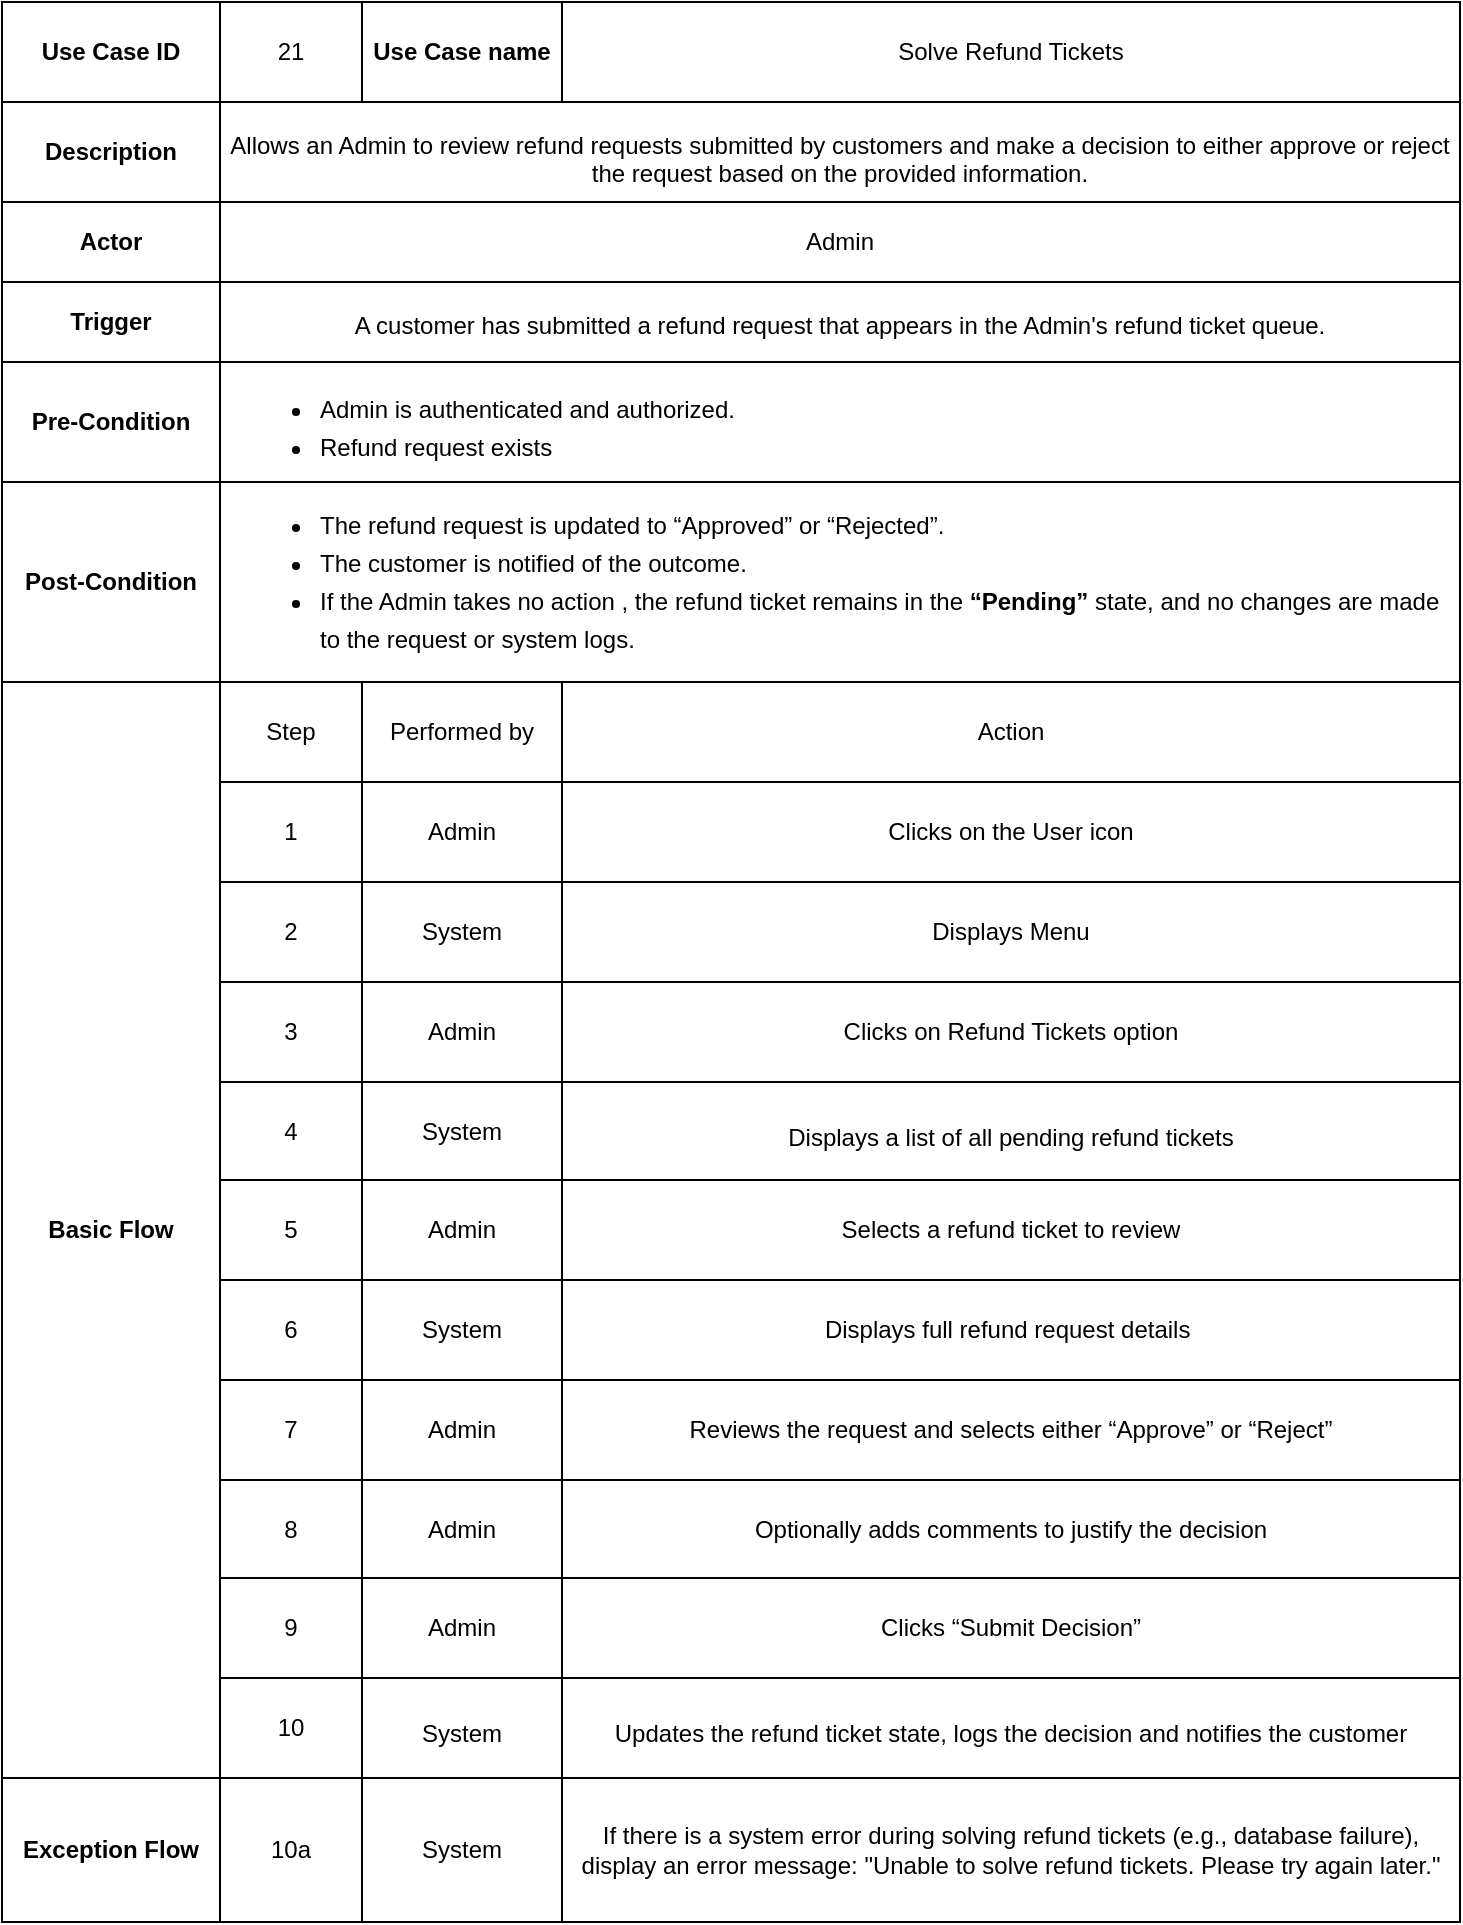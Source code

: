 <mxfile version="27.0.3">
  <diagram name="Page-1" id="dNI71mmLtJd8nYW-7yQu">
    <mxGraphModel dx="1022" dy="1988" grid="1" gridSize="10" guides="1" tooltips="1" connect="1" arrows="1" fold="1" page="1" pageScale="1" pageWidth="850" pageHeight="1100" math="0" shadow="0">
      <root>
        <mxCell id="0" />
        <mxCell id="1" parent="0" />
        <mxCell id="aWx8BJQIt_AAFOSle3Xr-22" value="" style="shape=table;startSize=0;container=1;collapsible=0;childLayout=tableLayout;" parent="1" vertex="1">
          <mxGeometry x="61" y="-60" width="729" height="960.0" as="geometry" />
        </mxCell>
        <mxCell id="aWx8BJQIt_AAFOSle3Xr-23" value="" style="shape=tableRow;horizontal=0;startSize=0;swimlaneHead=0;swimlaneBody=0;strokeColor=inherit;top=0;left=0;bottom=0;right=0;collapsible=0;dropTarget=0;fillColor=none;points=[[0,0.5],[1,0.5]];portConstraint=eastwest;" parent="aWx8BJQIt_AAFOSle3Xr-22" vertex="1">
          <mxGeometry width="729" height="50" as="geometry" />
        </mxCell>
        <mxCell id="aWx8BJQIt_AAFOSle3Xr-24" value="Use Case ID" style="shape=partialRectangle;html=1;whiteSpace=wrap;connectable=0;strokeColor=inherit;overflow=hidden;fillColor=none;top=0;left=0;bottom=0;right=0;pointerEvents=1;fontStyle=1" parent="aWx8BJQIt_AAFOSle3Xr-23" vertex="1">
          <mxGeometry width="109" height="50" as="geometry">
            <mxRectangle width="109" height="50" as="alternateBounds" />
          </mxGeometry>
        </mxCell>
        <mxCell id="aWx8BJQIt_AAFOSle3Xr-25" value="21" style="shape=partialRectangle;html=1;whiteSpace=wrap;connectable=0;strokeColor=inherit;overflow=hidden;fillColor=none;top=0;left=0;bottom=0;right=0;pointerEvents=1;" parent="aWx8BJQIt_AAFOSle3Xr-23" vertex="1">
          <mxGeometry x="109" width="71" height="50" as="geometry">
            <mxRectangle width="71" height="50" as="alternateBounds" />
          </mxGeometry>
        </mxCell>
        <mxCell id="aWx8BJQIt_AAFOSle3Xr-26" value="Use Case name" style="shape=partialRectangle;html=1;whiteSpace=wrap;connectable=0;strokeColor=inherit;overflow=hidden;fillColor=none;top=0;left=0;bottom=0;right=0;pointerEvents=1;fontStyle=1" parent="aWx8BJQIt_AAFOSle3Xr-23" vertex="1">
          <mxGeometry x="180" width="100" height="50" as="geometry">
            <mxRectangle width="100" height="50" as="alternateBounds" />
          </mxGeometry>
        </mxCell>
        <mxCell id="aWx8BJQIt_AAFOSle3Xr-27" value="Solve Refund Tickets" style="shape=partialRectangle;html=1;whiteSpace=wrap;connectable=0;strokeColor=inherit;overflow=hidden;fillColor=none;top=0;left=0;bottom=0;right=0;pointerEvents=1;" parent="aWx8BJQIt_AAFOSle3Xr-23" vertex="1">
          <mxGeometry x="280" width="449" height="50" as="geometry">
            <mxRectangle width="449" height="50" as="alternateBounds" />
          </mxGeometry>
        </mxCell>
        <mxCell id="4jwVBDrUsGqLuniRPu5o-11" style="shape=tableRow;horizontal=0;startSize=0;swimlaneHead=0;swimlaneBody=0;strokeColor=inherit;top=0;left=0;bottom=0;right=0;collapsible=0;dropTarget=0;fillColor=none;points=[[0,0.5],[1,0.5]];portConstraint=eastwest;align=left;" parent="aWx8BJQIt_AAFOSle3Xr-22" vertex="1">
          <mxGeometry y="50" width="729" height="50" as="geometry" />
        </mxCell>
        <mxCell id="4jwVBDrUsGqLuniRPu5o-12" value="Description" style="shape=partialRectangle;html=1;whiteSpace=wrap;connectable=0;strokeColor=inherit;overflow=hidden;fillColor=none;top=0;left=0;bottom=0;right=0;pointerEvents=1;fontStyle=1" parent="4jwVBDrUsGqLuniRPu5o-11" vertex="1">
          <mxGeometry width="109" height="50" as="geometry">
            <mxRectangle width="109" height="50" as="alternateBounds" />
          </mxGeometry>
        </mxCell>
        <mxCell id="4jwVBDrUsGqLuniRPu5o-13" value="&lt;div align=&quot;center&quot;&gt;&lt;p class=&quot;&quot; data-end=&quot;381&quot; data-start=&quot;222&quot;&gt;Allows an Admin to review refund requests submitted by customers and make a decision to either approve or reject the request based on the provided information.&lt;/p&gt;&lt;/div&gt;" style="shape=partialRectangle;html=1;whiteSpace=wrap;connectable=0;strokeColor=inherit;overflow=hidden;fillColor=none;top=0;left=0;bottom=0;right=0;pointerEvents=1;rowspan=1;colspan=3;align=center;spacingLeft=0;spacing=2;spacingRight=0;spacingBottom=0;spacingTop=0;" parent="4jwVBDrUsGqLuniRPu5o-11" vertex="1">
          <mxGeometry x="109" width="620" height="50" as="geometry">
            <mxRectangle width="71" height="50" as="alternateBounds" />
          </mxGeometry>
        </mxCell>
        <mxCell id="4jwVBDrUsGqLuniRPu5o-14" style="shape=partialRectangle;html=1;whiteSpace=wrap;connectable=0;strokeColor=inherit;overflow=hidden;fillColor=none;top=0;left=0;bottom=0;right=0;pointerEvents=1;" parent="4jwVBDrUsGqLuniRPu5o-11" vertex="1" visible="0">
          <mxGeometry x="180" width="100" height="50" as="geometry">
            <mxRectangle width="100" height="50" as="alternateBounds" />
          </mxGeometry>
        </mxCell>
        <mxCell id="4jwVBDrUsGqLuniRPu5o-15" style="shape=partialRectangle;html=1;whiteSpace=wrap;connectable=0;strokeColor=inherit;overflow=hidden;fillColor=none;top=0;left=0;bottom=0;right=0;pointerEvents=1;" parent="4jwVBDrUsGqLuniRPu5o-11" vertex="1" visible="0">
          <mxGeometry x="280" width="449" height="50" as="geometry">
            <mxRectangle width="449" height="50" as="alternateBounds" />
          </mxGeometry>
        </mxCell>
        <mxCell id="aWx8BJQIt_AAFOSle3Xr-28" value="" style="shape=tableRow;horizontal=0;startSize=0;swimlaneHead=0;swimlaneBody=0;strokeColor=inherit;top=0;left=0;bottom=0;right=0;collapsible=0;dropTarget=0;fillColor=none;points=[[0,0.5],[1,0.5]];portConstraint=eastwest;" parent="aWx8BJQIt_AAFOSle3Xr-22" vertex="1">
          <mxGeometry y="100" width="729" height="40" as="geometry" />
        </mxCell>
        <mxCell id="aWx8BJQIt_AAFOSle3Xr-29" value="Actor" style="shape=partialRectangle;html=1;whiteSpace=wrap;connectable=0;strokeColor=inherit;overflow=hidden;fillColor=none;top=0;left=0;bottom=0;right=0;pointerEvents=1;fontStyle=1" parent="aWx8BJQIt_AAFOSle3Xr-28" vertex="1">
          <mxGeometry width="109" height="40" as="geometry">
            <mxRectangle width="109" height="40" as="alternateBounds" />
          </mxGeometry>
        </mxCell>
        <mxCell id="aWx8BJQIt_AAFOSle3Xr-30" value="&lt;div align=&quot;center&quot;&gt;Admin&lt;/div&gt;" style="shape=partialRectangle;html=1;whiteSpace=wrap;connectable=0;strokeColor=inherit;overflow=hidden;fillColor=none;top=0;left=0;bottom=0;right=0;pointerEvents=1;rowspan=1;colspan=3;align=center;spacingLeft=0;spacing=2;spacingRight=0;spacingBottom=0;spacingTop=0;" parent="aWx8BJQIt_AAFOSle3Xr-28" vertex="1">
          <mxGeometry x="109" width="620" height="40" as="geometry">
            <mxRectangle width="71" height="40" as="alternateBounds" />
          </mxGeometry>
        </mxCell>
        <mxCell id="aWx8BJQIt_AAFOSle3Xr-31" value="" style="shape=partialRectangle;html=1;whiteSpace=wrap;connectable=0;strokeColor=inherit;overflow=hidden;fillColor=none;top=0;left=0;bottom=0;right=0;pointerEvents=1;" parent="aWx8BJQIt_AAFOSle3Xr-28" vertex="1" visible="0">
          <mxGeometry x="180" width="100" height="40" as="geometry">
            <mxRectangle width="100" height="40" as="alternateBounds" />
          </mxGeometry>
        </mxCell>
        <mxCell id="aWx8BJQIt_AAFOSle3Xr-32" value="" style="shape=partialRectangle;html=1;whiteSpace=wrap;connectable=0;strokeColor=inherit;overflow=hidden;fillColor=none;top=0;left=0;bottom=0;right=0;pointerEvents=1;" parent="aWx8BJQIt_AAFOSle3Xr-28" vertex="1" visible="0">
          <mxGeometry x="280" width="449" height="40" as="geometry">
            <mxRectangle width="449" height="40" as="alternateBounds" />
          </mxGeometry>
        </mxCell>
        <mxCell id="4jwVBDrUsGqLuniRPu5o-21" style="shape=tableRow;horizontal=0;startSize=0;swimlaneHead=0;swimlaneBody=0;strokeColor=inherit;top=0;left=0;bottom=0;right=0;collapsible=0;dropTarget=0;fillColor=none;points=[[0,0.5],[1,0.5]];portConstraint=eastwest;" parent="aWx8BJQIt_AAFOSle3Xr-22" vertex="1">
          <mxGeometry y="140" width="729" height="40" as="geometry" />
        </mxCell>
        <mxCell id="4jwVBDrUsGqLuniRPu5o-22" value="Trigger" style="shape=partialRectangle;html=1;whiteSpace=wrap;connectable=0;strokeColor=inherit;overflow=hidden;fillColor=none;top=0;left=0;bottom=0;right=0;pointerEvents=1;fontStyle=1" parent="4jwVBDrUsGqLuniRPu5o-21" vertex="1">
          <mxGeometry width="109" height="40" as="geometry">
            <mxRectangle width="109" height="40" as="alternateBounds" />
          </mxGeometry>
        </mxCell>
        <mxCell id="4jwVBDrUsGqLuniRPu5o-23" value="&lt;div align=&quot;center&quot;&gt;&lt;p class=&quot;&quot; data-end=&quot;528&quot; data-start=&quot;438&quot;&gt;A customer has submitted a refund request that appears in the Admin&#39;s refund ticket queue.&lt;/p&gt;&lt;/div&gt;" style="shape=partialRectangle;html=1;whiteSpace=wrap;connectable=0;strokeColor=inherit;overflow=hidden;fillColor=none;top=0;left=0;bottom=0;right=0;pointerEvents=1;rowspan=1;colspan=3;align=center;spacingLeft=0;spacing=2;spacingRight=0;spacingBottom=0;spacingTop=0;" parent="4jwVBDrUsGqLuniRPu5o-21" vertex="1">
          <mxGeometry x="109" width="620" height="40" as="geometry">
            <mxRectangle width="71" height="40" as="alternateBounds" />
          </mxGeometry>
        </mxCell>
        <mxCell id="4jwVBDrUsGqLuniRPu5o-24" style="shape=partialRectangle;html=1;whiteSpace=wrap;connectable=0;strokeColor=inherit;overflow=hidden;fillColor=none;top=0;left=0;bottom=0;right=0;pointerEvents=1;" parent="4jwVBDrUsGqLuniRPu5o-21" vertex="1" visible="0">
          <mxGeometry x="180" width="100" height="40" as="geometry">
            <mxRectangle width="100" height="40" as="alternateBounds" />
          </mxGeometry>
        </mxCell>
        <mxCell id="4jwVBDrUsGqLuniRPu5o-25" style="shape=partialRectangle;html=1;whiteSpace=wrap;connectable=0;strokeColor=inherit;overflow=hidden;fillColor=none;top=0;left=0;bottom=0;right=0;pointerEvents=1;" parent="4jwVBDrUsGqLuniRPu5o-21" vertex="1" visible="0">
          <mxGeometry x="280" width="449" height="40" as="geometry">
            <mxRectangle width="449" height="40" as="alternateBounds" />
          </mxGeometry>
        </mxCell>
        <mxCell id="aWx8BJQIt_AAFOSle3Xr-33" value="" style="shape=tableRow;horizontal=0;startSize=0;swimlaneHead=0;swimlaneBody=0;strokeColor=inherit;top=0;left=0;bottom=0;right=0;collapsible=0;dropTarget=0;fillColor=none;points=[[0,0.5],[1,0.5]];portConstraint=eastwest;align=left;" parent="aWx8BJQIt_AAFOSle3Xr-22" vertex="1">
          <mxGeometry y="180" width="729" height="60" as="geometry" />
        </mxCell>
        <mxCell id="aWx8BJQIt_AAFOSle3Xr-34" value="Pre-Condition" style="shape=partialRectangle;html=1;whiteSpace=wrap;connectable=0;strokeColor=inherit;overflow=hidden;fillColor=none;top=0;left=0;bottom=0;right=0;pointerEvents=1;fontStyle=1" parent="aWx8BJQIt_AAFOSle3Xr-33" vertex="1">
          <mxGeometry width="109" height="60" as="geometry">
            <mxRectangle width="109" height="60" as="alternateBounds" />
          </mxGeometry>
        </mxCell>
        <mxCell id="aWx8BJQIt_AAFOSle3Xr-35" value="&lt;ul style=&quot;line-height: 160%; padding-left: 48px;&quot;&gt;&lt;li&gt;&lt;span style=&quot;background-color: transparent; color: light-dark(rgb(0, 0, 0), rgb(255, 255, 255));&quot;&gt;Admin is authenticated and authorized.&amp;nbsp;&lt;/span&gt;&lt;/li&gt;&lt;li&gt;Refund request exists&lt;/li&gt;&lt;/ul&gt;" style="shape=partialRectangle;html=1;whiteSpace=wrap;connectable=0;strokeColor=inherit;overflow=hidden;fillColor=none;top=0;left=0;bottom=0;right=0;pointerEvents=1;rowspan=1;colspan=3;align=left;spacingLeft=0;spacing=2;spacingRight=0;spacingBottom=0;spacingTop=0;" parent="aWx8BJQIt_AAFOSle3Xr-33" vertex="1">
          <mxGeometry x="109" width="620" height="60" as="geometry">
            <mxRectangle width="71" height="60" as="alternateBounds" />
          </mxGeometry>
        </mxCell>
        <mxCell id="aWx8BJQIt_AAFOSle3Xr-36" value="" style="shape=partialRectangle;html=1;whiteSpace=wrap;connectable=0;strokeColor=inherit;overflow=hidden;fillColor=none;top=0;left=0;bottom=0;right=0;pointerEvents=1;" parent="aWx8BJQIt_AAFOSle3Xr-33" vertex="1" visible="0">
          <mxGeometry x="180" width="100" height="60" as="geometry">
            <mxRectangle width="100" height="60" as="alternateBounds" />
          </mxGeometry>
        </mxCell>
        <mxCell id="aWx8BJQIt_AAFOSle3Xr-37" value="" style="shape=partialRectangle;html=1;whiteSpace=wrap;connectable=0;strokeColor=inherit;overflow=hidden;fillColor=none;top=0;left=0;bottom=0;right=0;pointerEvents=1;" parent="aWx8BJQIt_AAFOSle3Xr-33" vertex="1" visible="0">
          <mxGeometry x="280" width="449" height="60" as="geometry">
            <mxRectangle width="449" height="60" as="alternateBounds" />
          </mxGeometry>
        </mxCell>
        <mxCell id="4jwVBDrUsGqLuniRPu5o-16" style="shape=tableRow;horizontal=0;startSize=0;swimlaneHead=0;swimlaneBody=0;strokeColor=inherit;top=0;left=0;bottom=0;right=0;collapsible=0;dropTarget=0;fillColor=none;points=[[0,0.5],[1,0.5]];portConstraint=eastwest;" parent="aWx8BJQIt_AAFOSle3Xr-22" vertex="1">
          <mxGeometry y="240" width="729" height="100" as="geometry" />
        </mxCell>
        <mxCell id="4jwVBDrUsGqLuniRPu5o-17" value="&lt;div&gt;Post-Condition&lt;/div&gt;" style="shape=partialRectangle;html=1;whiteSpace=wrap;connectable=0;strokeColor=inherit;overflow=hidden;fillColor=none;top=0;left=0;bottom=0;right=0;pointerEvents=1;fontStyle=1" parent="4jwVBDrUsGqLuniRPu5o-16" vertex="1">
          <mxGeometry width="109" height="100" as="geometry">
            <mxRectangle width="109" height="100" as="alternateBounds" />
          </mxGeometry>
        </mxCell>
        <mxCell id="4jwVBDrUsGqLuniRPu5o-18" value="&lt;div style=&quot;line-height: 160%;&quot;&gt;&lt;ul&gt;&lt;li&gt;&lt;span style=&quot;background-color: transparent; color: light-dark(rgb(0, 0, 0), rgb(255, 255, 255)); text-align: -webkit-center;&quot;&gt;The refund request is updated to “Approved” or “Rejected”.&lt;/span&gt;&lt;/li&gt;&lt;li&gt;The customer is notified of the outcome.&lt;/li&gt;&lt;li&gt;If the Admin takes no action , the refund ticket remains in the &lt;strong data-end=&quot;434&quot; data-start=&quot;421&quot;&gt;“Pending”&lt;/strong&gt; state, and no changes are made to the request or system logs.&lt;/li&gt;&lt;/ul&gt;&lt;/div&gt;" style="shape=partialRectangle;html=1;whiteSpace=wrap;connectable=0;strokeColor=inherit;overflow=hidden;fillColor=none;top=0;left=0;bottom=0;right=0;pointerEvents=1;rowspan=1;colspan=3;align=left;spacingLeft=10;spacing=0;" parent="4jwVBDrUsGqLuniRPu5o-16" vertex="1">
          <mxGeometry x="109" width="620" height="100" as="geometry">
            <mxRectangle width="71" height="100" as="alternateBounds" />
          </mxGeometry>
        </mxCell>
        <mxCell id="4jwVBDrUsGqLuniRPu5o-19" style="shape=partialRectangle;html=1;whiteSpace=wrap;connectable=0;strokeColor=inherit;overflow=hidden;fillColor=none;top=0;left=0;bottom=0;right=0;pointerEvents=1;" parent="4jwVBDrUsGqLuniRPu5o-16" vertex="1" visible="0">
          <mxGeometry x="180" width="100" height="100" as="geometry">
            <mxRectangle width="100" height="100" as="alternateBounds" />
          </mxGeometry>
        </mxCell>
        <mxCell id="4jwVBDrUsGqLuniRPu5o-20" style="shape=partialRectangle;html=1;whiteSpace=wrap;connectable=0;strokeColor=inherit;overflow=hidden;fillColor=none;top=0;left=0;bottom=0;right=0;pointerEvents=1;" parent="4jwVBDrUsGqLuniRPu5o-16" vertex="1" visible="0">
          <mxGeometry x="280" width="449" height="100" as="geometry">
            <mxRectangle width="449" height="100" as="alternateBounds" />
          </mxGeometry>
        </mxCell>
        <mxCell id="aWx8BJQIt_AAFOSle3Xr-38" value="" style="shape=tableRow;horizontal=0;startSize=0;swimlaneHead=0;swimlaneBody=0;strokeColor=inherit;top=0;left=0;bottom=0;right=0;collapsible=0;dropTarget=0;fillColor=none;points=[[0,0.5],[1,0.5]];portConstraint=eastwest;" parent="aWx8BJQIt_AAFOSle3Xr-22" vertex="1">
          <mxGeometry y="340" width="729" height="50" as="geometry" />
        </mxCell>
        <mxCell id="aWx8BJQIt_AAFOSle3Xr-39" value="Basic Flow" style="shape=partialRectangle;html=1;whiteSpace=wrap;connectable=0;strokeColor=inherit;overflow=hidden;fillColor=none;top=0;left=0;bottom=0;right=0;pointerEvents=1;fontStyle=1;rowspan=11;colspan=1;" parent="aWx8BJQIt_AAFOSle3Xr-38" vertex="1">
          <mxGeometry width="109" height="548" as="geometry">
            <mxRectangle width="109" height="50" as="alternateBounds" />
          </mxGeometry>
        </mxCell>
        <mxCell id="aWx8BJQIt_AAFOSle3Xr-40" value="Step" style="shape=partialRectangle;html=1;whiteSpace=wrap;connectable=0;strokeColor=inherit;overflow=hidden;fillColor=none;top=0;left=0;bottom=0;right=0;pointerEvents=1;" parent="aWx8BJQIt_AAFOSle3Xr-38" vertex="1">
          <mxGeometry x="109" width="71" height="50" as="geometry">
            <mxRectangle width="71" height="50" as="alternateBounds" />
          </mxGeometry>
        </mxCell>
        <mxCell id="aWx8BJQIt_AAFOSle3Xr-41" value="Performed by" style="shape=partialRectangle;html=1;whiteSpace=wrap;connectable=0;strokeColor=inherit;overflow=hidden;fillColor=none;top=0;left=0;bottom=0;right=0;pointerEvents=1;" parent="aWx8BJQIt_AAFOSle3Xr-38" vertex="1">
          <mxGeometry x="180" width="100" height="50" as="geometry">
            <mxRectangle width="100" height="50" as="alternateBounds" />
          </mxGeometry>
        </mxCell>
        <mxCell id="aWx8BJQIt_AAFOSle3Xr-42" value="Action" style="shape=partialRectangle;html=1;whiteSpace=wrap;connectable=0;strokeColor=inherit;overflow=hidden;fillColor=none;top=0;left=0;bottom=0;right=0;pointerEvents=1;" parent="aWx8BJQIt_AAFOSle3Xr-38" vertex="1">
          <mxGeometry x="280" width="449" height="50" as="geometry">
            <mxRectangle width="449" height="50" as="alternateBounds" />
          </mxGeometry>
        </mxCell>
        <mxCell id="CpZ0Oc0Wht4IxCaBi4kr-1" style="shape=tableRow;horizontal=0;startSize=0;swimlaneHead=0;swimlaneBody=0;strokeColor=inherit;top=0;left=0;bottom=0;right=0;collapsible=0;dropTarget=0;fillColor=none;points=[[0,0.5],[1,0.5]];portConstraint=eastwest;" vertex="1" parent="aWx8BJQIt_AAFOSle3Xr-22">
          <mxGeometry y="390" width="729" height="50" as="geometry" />
        </mxCell>
        <mxCell id="CpZ0Oc0Wht4IxCaBi4kr-2" style="shape=partialRectangle;html=1;whiteSpace=wrap;connectable=0;strokeColor=inherit;overflow=hidden;fillColor=none;top=0;left=0;bottom=0;right=0;pointerEvents=1;fontStyle=1" vertex="1" visible="0" parent="CpZ0Oc0Wht4IxCaBi4kr-1">
          <mxGeometry width="109" height="50" as="geometry">
            <mxRectangle width="109" height="50" as="alternateBounds" />
          </mxGeometry>
        </mxCell>
        <mxCell id="CpZ0Oc0Wht4IxCaBi4kr-3" value="1" style="shape=partialRectangle;html=1;whiteSpace=wrap;connectable=0;strokeColor=inherit;overflow=hidden;fillColor=none;top=0;left=0;bottom=0;right=0;pointerEvents=1;" vertex="1" parent="CpZ0Oc0Wht4IxCaBi4kr-1">
          <mxGeometry x="109" width="71" height="50" as="geometry">
            <mxRectangle width="71" height="50" as="alternateBounds" />
          </mxGeometry>
        </mxCell>
        <mxCell id="CpZ0Oc0Wht4IxCaBi4kr-4" value="Admin" style="shape=partialRectangle;html=1;whiteSpace=wrap;connectable=0;strokeColor=inherit;overflow=hidden;fillColor=none;top=0;left=0;bottom=0;right=0;pointerEvents=1;" vertex="1" parent="CpZ0Oc0Wht4IxCaBi4kr-1">
          <mxGeometry x="180" width="100" height="50" as="geometry">
            <mxRectangle width="100" height="50" as="alternateBounds" />
          </mxGeometry>
        </mxCell>
        <mxCell id="CpZ0Oc0Wht4IxCaBi4kr-5" value="Clicks on the User icon" style="shape=partialRectangle;html=1;whiteSpace=wrap;connectable=0;strokeColor=inherit;overflow=hidden;fillColor=none;top=0;left=0;bottom=0;right=0;pointerEvents=1;" vertex="1" parent="CpZ0Oc0Wht4IxCaBi4kr-1">
          <mxGeometry x="280" width="449" height="50" as="geometry">
            <mxRectangle width="449" height="50" as="alternateBounds" />
          </mxGeometry>
        </mxCell>
        <mxCell id="CpZ0Oc0Wht4IxCaBi4kr-6" style="shape=tableRow;horizontal=0;startSize=0;swimlaneHead=0;swimlaneBody=0;strokeColor=inherit;top=0;left=0;bottom=0;right=0;collapsible=0;dropTarget=0;fillColor=none;points=[[0,0.5],[1,0.5]];portConstraint=eastwest;" vertex="1" parent="aWx8BJQIt_AAFOSle3Xr-22">
          <mxGeometry y="440" width="729" height="50" as="geometry" />
        </mxCell>
        <mxCell id="CpZ0Oc0Wht4IxCaBi4kr-7" style="shape=partialRectangle;html=1;whiteSpace=wrap;connectable=0;strokeColor=inherit;overflow=hidden;fillColor=none;top=0;left=0;bottom=0;right=0;pointerEvents=1;fontStyle=1" vertex="1" visible="0" parent="CpZ0Oc0Wht4IxCaBi4kr-6">
          <mxGeometry width="109" height="50" as="geometry">
            <mxRectangle width="109" height="50" as="alternateBounds" />
          </mxGeometry>
        </mxCell>
        <mxCell id="CpZ0Oc0Wht4IxCaBi4kr-8" value="2" style="shape=partialRectangle;html=1;whiteSpace=wrap;connectable=0;strokeColor=inherit;overflow=hidden;fillColor=none;top=0;left=0;bottom=0;right=0;pointerEvents=1;" vertex="1" parent="CpZ0Oc0Wht4IxCaBi4kr-6">
          <mxGeometry x="109" width="71" height="50" as="geometry">
            <mxRectangle width="71" height="50" as="alternateBounds" />
          </mxGeometry>
        </mxCell>
        <mxCell id="CpZ0Oc0Wht4IxCaBi4kr-9" value="System" style="shape=partialRectangle;html=1;whiteSpace=wrap;connectable=0;strokeColor=inherit;overflow=hidden;fillColor=none;top=0;left=0;bottom=0;right=0;pointerEvents=1;" vertex="1" parent="CpZ0Oc0Wht4IxCaBi4kr-6">
          <mxGeometry x="180" width="100" height="50" as="geometry">
            <mxRectangle width="100" height="50" as="alternateBounds" />
          </mxGeometry>
        </mxCell>
        <mxCell id="CpZ0Oc0Wht4IxCaBi4kr-10" value="Displays Menu" style="shape=partialRectangle;html=1;whiteSpace=wrap;connectable=0;strokeColor=inherit;overflow=hidden;fillColor=none;top=0;left=0;bottom=0;right=0;pointerEvents=1;" vertex="1" parent="CpZ0Oc0Wht4IxCaBi4kr-6">
          <mxGeometry x="280" width="449" height="50" as="geometry">
            <mxRectangle width="449" height="50" as="alternateBounds" />
          </mxGeometry>
        </mxCell>
        <mxCell id="CpZ0Oc0Wht4IxCaBi4kr-11" style="shape=tableRow;horizontal=0;startSize=0;swimlaneHead=0;swimlaneBody=0;strokeColor=inherit;top=0;left=0;bottom=0;right=0;collapsible=0;dropTarget=0;fillColor=none;points=[[0,0.5],[1,0.5]];portConstraint=eastwest;" vertex="1" parent="aWx8BJQIt_AAFOSle3Xr-22">
          <mxGeometry y="490" width="729" height="50" as="geometry" />
        </mxCell>
        <mxCell id="CpZ0Oc0Wht4IxCaBi4kr-12" style="shape=partialRectangle;html=1;whiteSpace=wrap;connectable=0;strokeColor=inherit;overflow=hidden;fillColor=none;top=0;left=0;bottom=0;right=0;pointerEvents=1;fontStyle=1" vertex="1" visible="0" parent="CpZ0Oc0Wht4IxCaBi4kr-11">
          <mxGeometry width="109" height="50" as="geometry">
            <mxRectangle width="109" height="50" as="alternateBounds" />
          </mxGeometry>
        </mxCell>
        <mxCell id="CpZ0Oc0Wht4IxCaBi4kr-13" value="3" style="shape=partialRectangle;html=1;whiteSpace=wrap;connectable=0;strokeColor=inherit;overflow=hidden;fillColor=none;top=0;left=0;bottom=0;right=0;pointerEvents=1;" vertex="1" parent="CpZ0Oc0Wht4IxCaBi4kr-11">
          <mxGeometry x="109" width="71" height="50" as="geometry">
            <mxRectangle width="71" height="50" as="alternateBounds" />
          </mxGeometry>
        </mxCell>
        <mxCell id="CpZ0Oc0Wht4IxCaBi4kr-14" value="Admin" style="shape=partialRectangle;html=1;whiteSpace=wrap;connectable=0;strokeColor=inherit;overflow=hidden;fillColor=none;top=0;left=0;bottom=0;right=0;pointerEvents=1;" vertex="1" parent="CpZ0Oc0Wht4IxCaBi4kr-11">
          <mxGeometry x="180" width="100" height="50" as="geometry">
            <mxRectangle width="100" height="50" as="alternateBounds" />
          </mxGeometry>
        </mxCell>
        <mxCell id="CpZ0Oc0Wht4IxCaBi4kr-15" value="Clicks on Refund Tickets option" style="shape=partialRectangle;html=1;whiteSpace=wrap;connectable=0;strokeColor=inherit;overflow=hidden;fillColor=none;top=0;left=0;bottom=0;right=0;pointerEvents=1;" vertex="1" parent="CpZ0Oc0Wht4IxCaBi4kr-11">
          <mxGeometry x="280" width="449" height="50" as="geometry">
            <mxRectangle width="449" height="50" as="alternateBounds" />
          </mxGeometry>
        </mxCell>
        <mxCell id="kYbE4cGgd1ohiSHMzVVs-16" style="shape=tableRow;horizontal=0;startSize=0;swimlaneHead=0;swimlaneBody=0;strokeColor=inherit;top=0;left=0;bottom=0;right=0;collapsible=0;dropTarget=0;fillColor=none;points=[[0,0.5],[1,0.5]];portConstraint=eastwest;" parent="aWx8BJQIt_AAFOSle3Xr-22" vertex="1">
          <mxGeometry y="540" width="729" height="49" as="geometry" />
        </mxCell>
        <mxCell id="kYbE4cGgd1ohiSHMzVVs-17" style="shape=partialRectangle;html=1;whiteSpace=wrap;connectable=0;strokeColor=inherit;overflow=hidden;fillColor=none;top=0;left=0;bottom=0;right=0;pointerEvents=1;fontStyle=1" parent="kYbE4cGgd1ohiSHMzVVs-16" vertex="1" visible="0">
          <mxGeometry width="109" height="49" as="geometry">
            <mxRectangle width="109" height="49" as="alternateBounds" />
          </mxGeometry>
        </mxCell>
        <mxCell id="kYbE4cGgd1ohiSHMzVVs-18" value="4" style="shape=partialRectangle;html=1;whiteSpace=wrap;connectable=0;strokeColor=inherit;overflow=hidden;fillColor=none;top=0;left=0;bottom=0;right=0;pointerEvents=1;" parent="kYbE4cGgd1ohiSHMzVVs-16" vertex="1">
          <mxGeometry x="109" width="71" height="49" as="geometry">
            <mxRectangle width="71" height="49" as="alternateBounds" />
          </mxGeometry>
        </mxCell>
        <mxCell id="kYbE4cGgd1ohiSHMzVVs-19" value="System" style="shape=partialRectangle;html=1;whiteSpace=wrap;connectable=0;strokeColor=inherit;overflow=hidden;fillColor=none;top=0;left=0;bottom=0;right=0;pointerEvents=1;" parent="kYbE4cGgd1ohiSHMzVVs-16" vertex="1">
          <mxGeometry x="180" width="100" height="49" as="geometry">
            <mxRectangle width="100" height="49" as="alternateBounds" />
          </mxGeometry>
        </mxCell>
        <mxCell id="kYbE4cGgd1ohiSHMzVVs-20" value="&lt;table&gt;&lt;tbody&gt;&lt;tr&gt;&lt;td data-col-size=&quot;sm&quot; data-end=&quot;1023&quot; data-start=&quot;1014&quot;&gt;&lt;/td&gt;&lt;/tr&gt;&lt;/tbody&gt;&lt;/table&gt;&lt;table&gt;&lt;tbody&gt;&lt;tr&gt;&lt;td data-end=&quot;1072&quot; data-start=&quot;1023&quot; data-col-size=&quot;md&quot;&gt;Displays a list of all pending refund tickets&lt;/td&gt;&lt;/tr&gt;&lt;/tbody&gt;&lt;/table&gt;" style="shape=partialRectangle;html=1;whiteSpace=wrap;connectable=0;strokeColor=inherit;overflow=hidden;fillColor=none;top=0;left=0;bottom=0;right=0;pointerEvents=1;" parent="kYbE4cGgd1ohiSHMzVVs-16" vertex="1">
          <mxGeometry x="280" width="449" height="49" as="geometry">
            <mxRectangle width="449" height="49" as="alternateBounds" />
          </mxGeometry>
        </mxCell>
        <mxCell id="aWx8BJQIt_AAFOSle3Xr-43" value="" style="shape=tableRow;horizontal=0;startSize=0;swimlaneHead=0;swimlaneBody=0;strokeColor=inherit;top=0;left=0;bottom=0;right=0;collapsible=0;dropTarget=0;fillColor=none;points=[[0,0.5],[1,0.5]];portConstraint=eastwest;" parent="aWx8BJQIt_AAFOSle3Xr-22" vertex="1">
          <mxGeometry y="589" width="729" height="50" as="geometry" />
        </mxCell>
        <mxCell id="aWx8BJQIt_AAFOSle3Xr-44" value="" style="shape=partialRectangle;html=1;whiteSpace=wrap;connectable=0;strokeColor=inherit;overflow=hidden;fillColor=none;top=0;left=0;bottom=0;right=0;pointerEvents=1;" parent="aWx8BJQIt_AAFOSle3Xr-43" vertex="1" visible="0">
          <mxGeometry width="109" height="50" as="geometry">
            <mxRectangle width="109" height="50" as="alternateBounds" />
          </mxGeometry>
        </mxCell>
        <mxCell id="aWx8BJQIt_AAFOSle3Xr-45" value="5" style="shape=partialRectangle;html=1;whiteSpace=wrap;connectable=0;strokeColor=inherit;overflow=hidden;fillColor=none;top=0;left=0;bottom=0;right=0;pointerEvents=1;" parent="aWx8BJQIt_AAFOSle3Xr-43" vertex="1">
          <mxGeometry x="109" width="71" height="50" as="geometry">
            <mxRectangle width="71" height="50" as="alternateBounds" />
          </mxGeometry>
        </mxCell>
        <mxCell id="aWx8BJQIt_AAFOSle3Xr-46" value="Admin" style="shape=partialRectangle;html=1;whiteSpace=wrap;connectable=0;strokeColor=inherit;overflow=hidden;fillColor=none;top=0;left=0;bottom=0;right=0;pointerEvents=1;" parent="aWx8BJQIt_AAFOSle3Xr-43" vertex="1">
          <mxGeometry x="180" width="100" height="50" as="geometry">
            <mxRectangle width="100" height="50" as="alternateBounds" />
          </mxGeometry>
        </mxCell>
        <mxCell id="aWx8BJQIt_AAFOSle3Xr-47" value="Selects a refund ticket to review" style="shape=partialRectangle;html=1;whiteSpace=wrap;connectable=0;strokeColor=inherit;overflow=hidden;fillColor=none;top=0;left=0;bottom=0;right=0;pointerEvents=1;" parent="aWx8BJQIt_AAFOSle3Xr-43" vertex="1">
          <mxGeometry x="280" width="449" height="50" as="geometry">
            <mxRectangle width="449" height="50" as="alternateBounds" />
          </mxGeometry>
        </mxCell>
        <mxCell id="aWx8BJQIt_AAFOSle3Xr-48" value="" style="shape=tableRow;horizontal=0;startSize=0;swimlaneHead=0;swimlaneBody=0;strokeColor=inherit;top=0;left=0;bottom=0;right=0;collapsible=0;dropTarget=0;fillColor=none;points=[[0,0.5],[1,0.5]];portConstraint=eastwest;" parent="aWx8BJQIt_AAFOSle3Xr-22" vertex="1">
          <mxGeometry y="639" width="729" height="50" as="geometry" />
        </mxCell>
        <mxCell id="aWx8BJQIt_AAFOSle3Xr-49" value="" style="shape=partialRectangle;html=1;whiteSpace=wrap;connectable=0;strokeColor=inherit;overflow=hidden;fillColor=none;top=0;left=0;bottom=0;right=0;pointerEvents=1;" parent="aWx8BJQIt_AAFOSle3Xr-48" vertex="1" visible="0">
          <mxGeometry width="109" height="50" as="geometry">
            <mxRectangle width="109" height="50" as="alternateBounds" />
          </mxGeometry>
        </mxCell>
        <mxCell id="aWx8BJQIt_AAFOSle3Xr-50" value="6" style="shape=partialRectangle;html=1;whiteSpace=wrap;connectable=0;strokeColor=inherit;overflow=hidden;fillColor=none;top=0;left=0;bottom=0;right=0;pointerEvents=1;" parent="aWx8BJQIt_AAFOSle3Xr-48" vertex="1">
          <mxGeometry x="109" width="71" height="50" as="geometry">
            <mxRectangle width="71" height="50" as="alternateBounds" />
          </mxGeometry>
        </mxCell>
        <mxCell id="aWx8BJQIt_AAFOSle3Xr-51" value="System" style="shape=partialRectangle;html=1;whiteSpace=wrap;connectable=0;strokeColor=inherit;overflow=hidden;fillColor=none;top=0;left=0;bottom=0;right=0;pointerEvents=1;" parent="aWx8BJQIt_AAFOSle3Xr-48" vertex="1">
          <mxGeometry x="180" width="100" height="50" as="geometry">
            <mxRectangle width="100" height="50" as="alternateBounds" />
          </mxGeometry>
        </mxCell>
        <mxCell id="aWx8BJQIt_AAFOSle3Xr-52" value="Displays full refund request details&amp;nbsp;" style="shape=partialRectangle;html=1;whiteSpace=wrap;connectable=0;strokeColor=inherit;overflow=hidden;fillColor=none;top=0;left=0;bottom=0;right=0;pointerEvents=1;" parent="aWx8BJQIt_AAFOSle3Xr-48" vertex="1">
          <mxGeometry x="280" width="449" height="50" as="geometry">
            <mxRectangle width="449" height="50" as="alternateBounds" />
          </mxGeometry>
        </mxCell>
        <mxCell id="aWx8BJQIt_AAFOSle3Xr-53" value="" style="shape=tableRow;horizontal=0;startSize=0;swimlaneHead=0;swimlaneBody=0;strokeColor=inherit;top=0;left=0;bottom=0;right=0;collapsible=0;dropTarget=0;fillColor=none;points=[[0,0.5],[1,0.5]];portConstraint=eastwest;" parent="aWx8BJQIt_AAFOSle3Xr-22" vertex="1">
          <mxGeometry y="689" width="729" height="50" as="geometry" />
        </mxCell>
        <mxCell id="aWx8BJQIt_AAFOSle3Xr-54" value="" style="shape=partialRectangle;html=1;whiteSpace=wrap;connectable=0;strokeColor=inherit;overflow=hidden;fillColor=none;top=0;left=0;bottom=0;right=0;pointerEvents=1;" parent="aWx8BJQIt_AAFOSle3Xr-53" vertex="1" visible="0">
          <mxGeometry width="109" height="50" as="geometry">
            <mxRectangle width="109" height="50" as="alternateBounds" />
          </mxGeometry>
        </mxCell>
        <mxCell id="aWx8BJQIt_AAFOSle3Xr-55" value="7" style="shape=partialRectangle;html=1;whiteSpace=wrap;connectable=0;strokeColor=inherit;overflow=hidden;fillColor=none;top=0;left=0;bottom=0;right=0;pointerEvents=1;" parent="aWx8BJQIt_AAFOSle3Xr-53" vertex="1">
          <mxGeometry x="109" width="71" height="50" as="geometry">
            <mxRectangle width="71" height="50" as="alternateBounds" />
          </mxGeometry>
        </mxCell>
        <mxCell id="aWx8BJQIt_AAFOSle3Xr-56" value="Admin" style="shape=partialRectangle;html=1;whiteSpace=wrap;connectable=0;strokeColor=inherit;overflow=hidden;fillColor=none;top=0;left=0;bottom=0;right=0;pointerEvents=1;" parent="aWx8BJQIt_AAFOSle3Xr-53" vertex="1">
          <mxGeometry x="180" width="100" height="50" as="geometry">
            <mxRectangle width="100" height="50" as="alternateBounds" />
          </mxGeometry>
        </mxCell>
        <mxCell id="aWx8BJQIt_AAFOSle3Xr-57" value="Reviews the request and selects either “Approve” or “Reject”" style="shape=partialRectangle;html=1;whiteSpace=wrap;connectable=0;strokeColor=inherit;overflow=hidden;fillColor=none;top=0;left=0;bottom=0;right=0;pointerEvents=1;" parent="aWx8BJQIt_AAFOSle3Xr-53" vertex="1">
          <mxGeometry x="280" width="449" height="50" as="geometry">
            <mxRectangle width="449" height="50" as="alternateBounds" />
          </mxGeometry>
        </mxCell>
        <mxCell id="aWx8BJQIt_AAFOSle3Xr-58" value="" style="shape=tableRow;horizontal=0;startSize=0;swimlaneHead=0;swimlaneBody=0;strokeColor=inherit;top=0;left=0;bottom=0;right=0;collapsible=0;dropTarget=0;fillColor=none;points=[[0,0.5],[1,0.5]];portConstraint=eastwest;" parent="aWx8BJQIt_AAFOSle3Xr-22" vertex="1">
          <mxGeometry y="739" width="729" height="49" as="geometry" />
        </mxCell>
        <mxCell id="aWx8BJQIt_AAFOSle3Xr-59" value="" style="shape=partialRectangle;html=1;whiteSpace=wrap;connectable=0;strokeColor=inherit;overflow=hidden;fillColor=none;top=0;left=0;bottom=0;right=0;pointerEvents=1;" parent="aWx8BJQIt_AAFOSle3Xr-58" vertex="1" visible="0">
          <mxGeometry width="109" height="49" as="geometry">
            <mxRectangle width="109" height="49" as="alternateBounds" />
          </mxGeometry>
        </mxCell>
        <mxCell id="aWx8BJQIt_AAFOSle3Xr-60" value="8" style="shape=partialRectangle;html=1;whiteSpace=wrap;connectable=0;strokeColor=inherit;overflow=hidden;fillColor=none;top=0;left=0;bottom=0;right=0;pointerEvents=1;" parent="aWx8BJQIt_AAFOSle3Xr-58" vertex="1">
          <mxGeometry x="109" width="71" height="49" as="geometry">
            <mxRectangle width="71" height="49" as="alternateBounds" />
          </mxGeometry>
        </mxCell>
        <mxCell id="aWx8BJQIt_AAFOSle3Xr-61" value="Admin" style="shape=partialRectangle;html=1;whiteSpace=wrap;connectable=0;strokeColor=inherit;overflow=hidden;fillColor=none;top=0;left=0;bottom=0;right=0;pointerEvents=1;" parent="aWx8BJQIt_AAFOSle3Xr-58" vertex="1">
          <mxGeometry x="180" width="100" height="49" as="geometry">
            <mxRectangle width="100" height="49" as="alternateBounds" />
          </mxGeometry>
        </mxCell>
        <mxCell id="aWx8BJQIt_AAFOSle3Xr-62" value="Optionally adds comments to justify the decision" style="shape=partialRectangle;html=1;whiteSpace=wrap;connectable=0;strokeColor=inherit;overflow=hidden;fillColor=none;top=0;left=0;bottom=0;right=0;pointerEvents=1;" parent="aWx8BJQIt_AAFOSle3Xr-58" vertex="1">
          <mxGeometry x="280" width="449" height="49" as="geometry">
            <mxRectangle width="449" height="49" as="alternateBounds" />
          </mxGeometry>
        </mxCell>
        <mxCell id="aWx8BJQIt_AAFOSle3Xr-63" value="" style="shape=tableRow;horizontal=0;startSize=0;swimlaneHead=0;swimlaneBody=0;strokeColor=inherit;top=0;left=0;bottom=0;right=0;collapsible=0;dropTarget=0;fillColor=none;points=[[0,0.5],[1,0.5]];portConstraint=eastwest;" parent="aWx8BJQIt_AAFOSle3Xr-22" vertex="1">
          <mxGeometry y="788" width="729" height="50" as="geometry" />
        </mxCell>
        <mxCell id="aWx8BJQIt_AAFOSle3Xr-64" value="" style="shape=partialRectangle;html=1;whiteSpace=wrap;connectable=0;strokeColor=inherit;overflow=hidden;fillColor=none;top=0;left=0;bottom=0;right=0;pointerEvents=1;" parent="aWx8BJQIt_AAFOSle3Xr-63" vertex="1" visible="0">
          <mxGeometry width="109" height="50" as="geometry">
            <mxRectangle width="109" height="50" as="alternateBounds" />
          </mxGeometry>
        </mxCell>
        <mxCell id="aWx8BJQIt_AAFOSle3Xr-65" value="9" style="shape=partialRectangle;html=1;whiteSpace=wrap;connectable=0;strokeColor=inherit;overflow=hidden;fillColor=none;top=0;left=0;bottom=0;right=0;pointerEvents=1;" parent="aWx8BJQIt_AAFOSle3Xr-63" vertex="1">
          <mxGeometry x="109" width="71" height="50" as="geometry">
            <mxRectangle width="71" height="50" as="alternateBounds" />
          </mxGeometry>
        </mxCell>
        <mxCell id="aWx8BJQIt_AAFOSle3Xr-66" value="Admin" style="shape=partialRectangle;html=1;whiteSpace=wrap;connectable=0;strokeColor=inherit;overflow=hidden;fillColor=none;top=0;left=0;bottom=0;right=0;pointerEvents=1;" parent="aWx8BJQIt_AAFOSle3Xr-63" vertex="1">
          <mxGeometry x="180" width="100" height="50" as="geometry">
            <mxRectangle width="100" height="50" as="alternateBounds" />
          </mxGeometry>
        </mxCell>
        <mxCell id="aWx8BJQIt_AAFOSle3Xr-67" value="Clicks “Submit Decision”" style="shape=partialRectangle;html=1;whiteSpace=wrap;connectable=0;strokeColor=inherit;overflow=hidden;fillColor=none;top=0;left=0;bottom=0;right=0;pointerEvents=1;" parent="aWx8BJQIt_AAFOSle3Xr-63" vertex="1">
          <mxGeometry x="280" width="449" height="50" as="geometry">
            <mxRectangle width="449" height="50" as="alternateBounds" />
          </mxGeometry>
        </mxCell>
        <mxCell id="aWx8BJQIt_AAFOSle3Xr-68" value="" style="shape=tableRow;horizontal=0;startSize=0;swimlaneHead=0;swimlaneBody=0;strokeColor=inherit;top=0;left=0;bottom=0;right=0;collapsible=0;dropTarget=0;fillColor=none;points=[[0,0.5],[1,0.5]];portConstraint=eastwest;" parent="aWx8BJQIt_AAFOSle3Xr-22" vertex="1">
          <mxGeometry y="838" width="729" height="50" as="geometry" />
        </mxCell>
        <mxCell id="aWx8BJQIt_AAFOSle3Xr-69" value="" style="shape=partialRectangle;html=1;whiteSpace=wrap;connectable=0;strokeColor=inherit;overflow=hidden;fillColor=none;top=0;left=0;bottom=0;right=0;pointerEvents=1;" parent="aWx8BJQIt_AAFOSle3Xr-68" vertex="1" visible="0">
          <mxGeometry width="109" height="50" as="geometry">
            <mxRectangle width="109" height="50" as="alternateBounds" />
          </mxGeometry>
        </mxCell>
        <mxCell id="aWx8BJQIt_AAFOSle3Xr-70" value="10" style="shape=partialRectangle;html=1;whiteSpace=wrap;connectable=0;strokeColor=inherit;overflow=hidden;fillColor=none;top=0;left=0;bottom=0;right=0;pointerEvents=1;" parent="aWx8BJQIt_AAFOSle3Xr-68" vertex="1">
          <mxGeometry x="109" width="71" height="50" as="geometry">
            <mxRectangle width="71" height="50" as="alternateBounds" />
          </mxGeometry>
        </mxCell>
        <mxCell id="aWx8BJQIt_AAFOSle3Xr-71" value="&lt;table&gt;&lt;tbody&gt;&lt;tr&gt;&lt;td data-end=&quot;998&quot; data-start=&quot;991&quot; class=&quot;max-w-[calc(var(--thread-content-max-width)*2/3)]&quot;&gt;&lt;/td&gt;&lt;/tr&gt;&lt;/tbody&gt;&lt;/table&gt;&lt;table&gt;&lt;tbody&gt;&lt;tr&gt;&lt;td data-end=&quot;1013&quot; data-start=&quot;998&quot; class=&quot;max-w-[calc(var(--thread-content-max-width)*2/3)]&quot;&gt;System&lt;/td&gt;&lt;/tr&gt;&lt;/tbody&gt;&lt;/table&gt;" style="shape=partialRectangle;html=1;whiteSpace=wrap;connectable=0;strokeColor=inherit;overflow=hidden;fillColor=none;top=0;left=0;bottom=0;right=0;pointerEvents=1;" parent="aWx8BJQIt_AAFOSle3Xr-68" vertex="1">
          <mxGeometry x="180" width="100" height="50" as="geometry">
            <mxRectangle width="100" height="50" as="alternateBounds" />
          </mxGeometry>
        </mxCell>
        <mxCell id="aWx8BJQIt_AAFOSle3Xr-72" value="&lt;table&gt;&lt;tbody&gt;&lt;tr&gt;&lt;td data-end=&quot;1408&quot; data-start=&quot;1399&quot; data-col-size=&quot;sm&quot;&gt;&lt;/td&gt;&lt;/tr&gt;&lt;/tbody&gt;&lt;/table&gt;&lt;table&gt;&lt;tbody&gt;&lt;tr&gt;&lt;td data-end=&quot;1488&quot; data-start=&quot;1408&quot; data-col-size=&quot;md&quot;&gt;Updates the refund ticket state, logs the decision and notifies the customer&lt;/td&gt;&lt;/tr&gt;&lt;/tbody&gt;&lt;/table&gt;" style="shape=partialRectangle;html=1;whiteSpace=wrap;connectable=0;strokeColor=inherit;overflow=hidden;fillColor=none;top=0;left=0;bottom=0;right=0;pointerEvents=1;" parent="aWx8BJQIt_AAFOSle3Xr-68" vertex="1">
          <mxGeometry x="280" width="449" height="50" as="geometry">
            <mxRectangle width="449" height="50" as="alternateBounds" />
          </mxGeometry>
        </mxCell>
        <mxCell id="aWx8BJQIt_AAFOSle3Xr-78" value="" style="shape=tableRow;horizontal=0;startSize=0;swimlaneHead=0;swimlaneBody=0;strokeColor=inherit;top=0;left=0;bottom=0;right=0;collapsible=0;dropTarget=0;fillColor=none;points=[[0,0.5],[1,0.5]];portConstraint=eastwest;" parent="aWx8BJQIt_AAFOSle3Xr-22" vertex="1">
          <mxGeometry y="888" width="729" height="72" as="geometry" />
        </mxCell>
        <mxCell id="aWx8BJQIt_AAFOSle3Xr-79" value="Exception Flow" style="shape=partialRectangle;html=1;whiteSpace=wrap;connectable=0;strokeColor=inherit;overflow=hidden;fillColor=none;top=0;left=0;bottom=0;right=0;pointerEvents=1;fontStyle=1;" parent="aWx8BJQIt_AAFOSle3Xr-78" vertex="1">
          <mxGeometry width="109" height="72" as="geometry">
            <mxRectangle width="109" height="72" as="alternateBounds" />
          </mxGeometry>
        </mxCell>
        <mxCell id="aWx8BJQIt_AAFOSle3Xr-80" value="10a" style="shape=partialRectangle;html=1;whiteSpace=wrap;connectable=0;strokeColor=inherit;overflow=hidden;fillColor=none;top=0;left=0;bottom=0;right=0;pointerEvents=1;" parent="aWx8BJQIt_AAFOSle3Xr-78" vertex="1">
          <mxGeometry x="109" width="71" height="72" as="geometry">
            <mxRectangle width="71" height="72" as="alternateBounds" />
          </mxGeometry>
        </mxCell>
        <mxCell id="aWx8BJQIt_AAFOSle3Xr-81" value="System" style="shape=partialRectangle;html=1;whiteSpace=wrap;connectable=0;strokeColor=inherit;overflow=hidden;fillColor=none;top=0;left=0;bottom=0;right=0;pointerEvents=1;" parent="aWx8BJQIt_AAFOSle3Xr-78" vertex="1">
          <mxGeometry x="180" width="100" height="72" as="geometry">
            <mxRectangle width="100" height="72" as="alternateBounds" />
          </mxGeometry>
        </mxCell>
        <mxCell id="aWx8BJQIt_AAFOSle3Xr-82" value="&lt;p style=&quot;white-space: pre-wrap;&quot; dir=&quot;auto&quot;&gt;If there is a system error during solving refund tickets (e.g., database failure), display an error message: &quot;Unable to solve refund tickets. Please try again later.&quot;&lt;/p&gt;" style="shape=partialRectangle;html=1;whiteSpace=wrap;connectable=0;strokeColor=inherit;overflow=hidden;fillColor=none;top=0;left=0;bottom=0;right=0;pointerEvents=1;" parent="aWx8BJQIt_AAFOSle3Xr-78" vertex="1">
          <mxGeometry x="280" width="449" height="72" as="geometry">
            <mxRectangle width="449" height="72" as="alternateBounds" />
          </mxGeometry>
        </mxCell>
      </root>
    </mxGraphModel>
  </diagram>
</mxfile>

